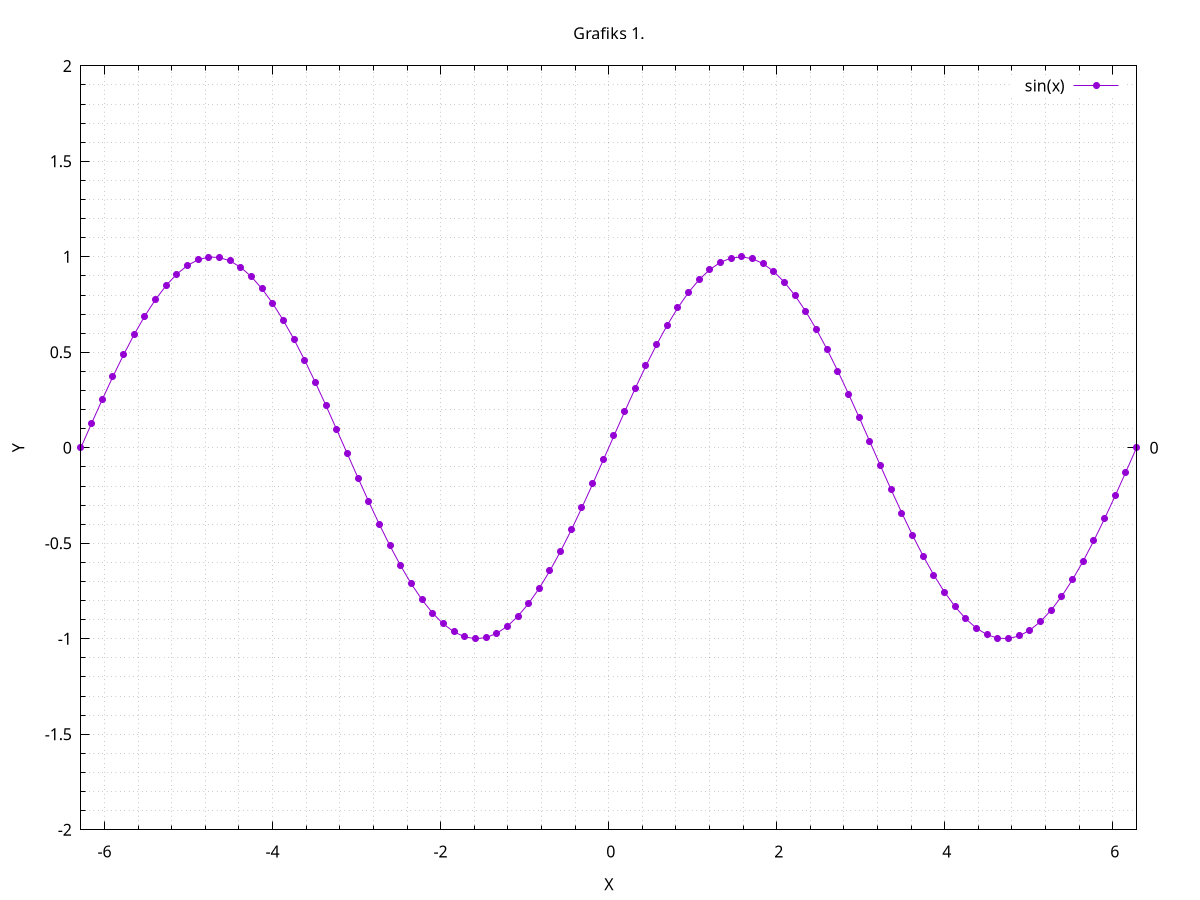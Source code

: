 #!/usr/bin/gnuplot -persist
#http://www.gnuplot.info/docs_5.4/Gnuplot_5_4.pdf
set title "Grafiks 1."
#show title
#to var izlaist??
set xlabel "X"
set ylabel "Y"
set grid
#sets main grid
set mxtics 5
set mytics 5
set grid mxtics mytics
#sets minor grid with 5 increments 

set y2tics -100, 10
set ytics nomirror
set yrange [-2:2]
set y2range [-0.5:0.5]

#pointtype 7


plot [-2*pi:2*pi] sin(x) with linespoints pt 7
#f(x) = sin(x)
#plot [-2*pi:2*pi] f(x)

#set size 0.5, 0.5
#set term png size 600, 400
#set output "figure.png"
#plot [0:pi]
